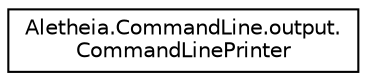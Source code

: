 digraph "Graphical Class Hierarchy"
{
  edge [fontname="Helvetica",fontsize="10",labelfontname="Helvetica",labelfontsize="10"];
  node [fontname="Helvetica",fontsize="10",shape=record];
  rankdir="LR";
  Node0 [label="Aletheia.CommandLine.output.\lCommandLinePrinter",height=0.2,width=0.4,color="black", fillcolor="white", style="filled",URL="$class_aletheia_1_1_command_line_1_1output_1_1_command_line_printer.html"];
}
